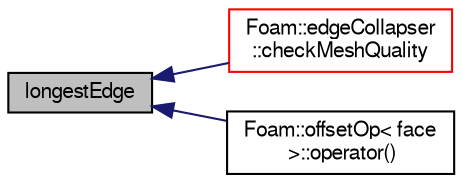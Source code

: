 digraph "longestEdge"
{
  bgcolor="transparent";
  edge [fontname="FreeSans",fontsize="10",labelfontname="FreeSans",labelfontsize="10"];
  node [fontname="FreeSans",fontsize="10",shape=record];
  rankdir="LR";
  Node111781 [label="longestEdge",height=0.2,width=0.4,color="black", fillcolor="grey75", style="filled", fontcolor="black"];
  Node111781 -> Node111782 [dir="back",color="midnightblue",fontsize="10",style="solid",fontname="FreeSans"];
  Node111782 [label="Foam::edgeCollapser\l::checkMeshQuality",height=0.2,width=0.4,color="red",URL="$a21642.html#a05c592dbdbe3fcc0728c2595750b5982",tooltip="Check mesh and mark points on faces in error. "];
  Node111781 -> Node111786 [dir="back",color="midnightblue",fontsize="10",style="solid",fontname="FreeSans"];
  Node111786 [label="Foam::offsetOp\< face\l \>::operator()",height=0.2,width=0.4,color="black",URL="$a27222.html#a8f2aaf5ffa85ecb8d14e2f7b3e32f232"];
}
